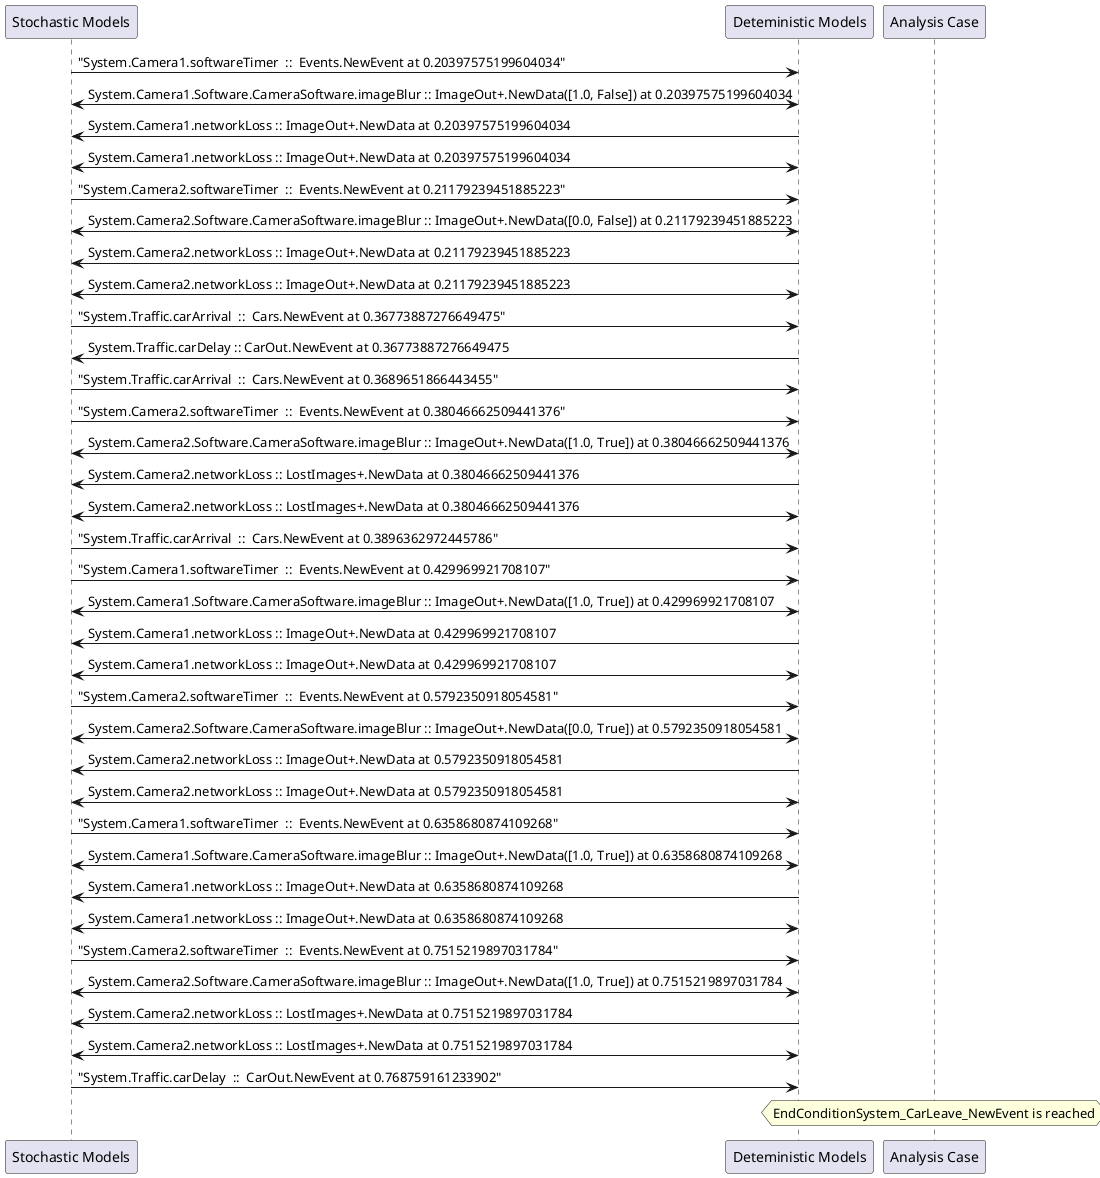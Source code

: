 
	@startuml
	participant "Stochastic Models" as stochmodel
	participant "Deteministic Models" as detmodel
	participant "Analysis Case" as analysis
	{15455_stop} stochmodel -> detmodel : "System.Camera1.softwareTimer  ::  Events.NewEvent at 0.20397575199604034"
detmodel <-> stochmodel : System.Camera1.Software.CameraSoftware.imageBlur :: ImageOut+.NewData([1.0, False]) at 0.20397575199604034
detmodel -> stochmodel : System.Camera1.networkLoss :: ImageOut+.NewData at 0.20397575199604034
detmodel <-> stochmodel : System.Camera1.networkLoss :: ImageOut+.NewData at 0.20397575199604034
{15471_stop} stochmodel -> detmodel : "System.Camera2.softwareTimer  ::  Events.NewEvent at 0.21179239451885223"
detmodel <-> stochmodel : System.Camera2.Software.CameraSoftware.imageBlur :: ImageOut+.NewData([0.0, False]) at 0.21179239451885223
detmodel -> stochmodel : System.Camera2.networkLoss :: ImageOut+.NewData at 0.21179239451885223
detmodel <-> stochmodel : System.Camera2.networkLoss :: ImageOut+.NewData at 0.21179239451885223
{15486_stop} stochmodel -> detmodel : "System.Traffic.carArrival  ::  Cars.NewEvent at 0.36773887276649475"
{15499_start} detmodel -> stochmodel : System.Traffic.carDelay :: CarOut.NewEvent at 0.36773887276649475
{15487_stop} stochmodel -> detmodel : "System.Traffic.carArrival  ::  Cars.NewEvent at 0.3689651866443455"
{15472_stop} stochmodel -> detmodel : "System.Camera2.softwareTimer  ::  Events.NewEvent at 0.38046662509441376"
detmodel <-> stochmodel : System.Camera2.Software.CameraSoftware.imageBlur :: ImageOut+.NewData([1.0, True]) at 0.38046662509441376
detmodel -> stochmodel : System.Camera2.networkLoss :: LostImages+.NewData at 0.38046662509441376
detmodel <-> stochmodel : System.Camera2.networkLoss :: LostImages+.NewData at 0.38046662509441376
{15488_stop} stochmodel -> detmodel : "System.Traffic.carArrival  ::  Cars.NewEvent at 0.3896362972445786"
{15456_stop} stochmodel -> detmodel : "System.Camera1.softwareTimer  ::  Events.NewEvent at 0.429969921708107"
detmodel <-> stochmodel : System.Camera1.Software.CameraSoftware.imageBlur :: ImageOut+.NewData([1.0, True]) at 0.429969921708107
detmodel -> stochmodel : System.Camera1.networkLoss :: ImageOut+.NewData at 0.429969921708107
detmodel <-> stochmodel : System.Camera1.networkLoss :: ImageOut+.NewData at 0.429969921708107
{15473_stop} stochmodel -> detmodel : "System.Camera2.softwareTimer  ::  Events.NewEvent at 0.5792350918054581"
detmodel <-> stochmodel : System.Camera2.Software.CameraSoftware.imageBlur :: ImageOut+.NewData([0.0, True]) at 0.5792350918054581
detmodel -> stochmodel : System.Camera2.networkLoss :: ImageOut+.NewData at 0.5792350918054581
detmodel <-> stochmodel : System.Camera2.networkLoss :: ImageOut+.NewData at 0.5792350918054581
{15457_stop} stochmodel -> detmodel : "System.Camera1.softwareTimer  ::  Events.NewEvent at 0.6358680874109268"
detmodel <-> stochmodel : System.Camera1.Software.CameraSoftware.imageBlur :: ImageOut+.NewData([1.0, True]) at 0.6358680874109268
detmodel -> stochmodel : System.Camera1.networkLoss :: ImageOut+.NewData at 0.6358680874109268
detmodel <-> stochmodel : System.Camera1.networkLoss :: ImageOut+.NewData at 0.6358680874109268
{15474_stop} stochmodel -> detmodel : "System.Camera2.softwareTimer  ::  Events.NewEvent at 0.7515219897031784"
detmodel <-> stochmodel : System.Camera2.Software.CameraSoftware.imageBlur :: ImageOut+.NewData([1.0, True]) at 0.7515219897031784
detmodel -> stochmodel : System.Camera2.networkLoss :: LostImages+.NewData at 0.7515219897031784
detmodel <-> stochmodel : System.Camera2.networkLoss :: LostImages+.NewData at 0.7515219897031784
{15499_stop} stochmodel -> detmodel : "System.Traffic.carDelay  ::  CarOut.NewEvent at 0.768759161233902"
{15499_start} <-> {15499_stop} : delay
hnote over analysis 
EndConditionSystem_CarLeave_NewEvent is reached
endnote
@enduml
